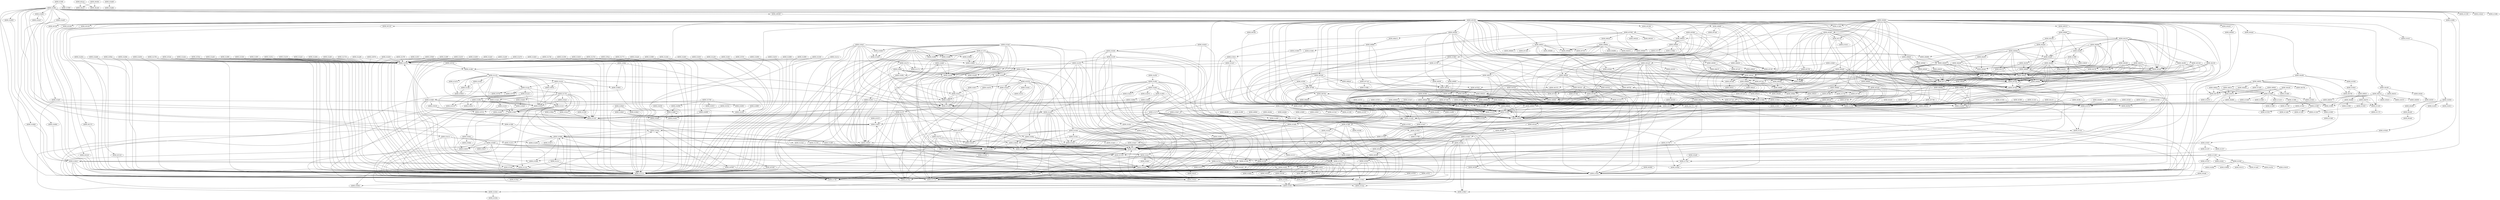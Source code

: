 DiGraph CallGraph{
ADDR_41efe2->ADDR_413114
ADDR_41efe2->ADDR_41979c
ADDR_41529c->ADDR_41a537
ADDR_41529c->ADDR_419d2d
ADDR_41529c->ADDR_415720
ADDR_41529c->ADDR_415765
ADDR_41529c->ADDR_419e06
ADDR_408530->ADDR_413109
ADDR_408530->ADDR_413f10
ADDR_408530->ADDR_414090
ADDR_408530->ADDR_4089c0
ADDR_408530->ADDR_41403a
ADDR_408530->ADDR_41321a
ADDR_409000->ADDR_401000
ADDR_409000->ADDR_4088f0
ADDR_409000->ADDR_4138de
ADDR_409000->ADDR_413176
ADDR_40c050->ADDR_40c570
ADDR_40c050->ADDR_409b60
ADDR_415512->ADDR_4153e3
ADDR_408d00->ADDR_4095f0
ADDR_419a1a->ADDR_4153c9
ADDR_40e970->ADDR_413fc0
ADDR_40e970->ADDR_414090
ADDR_40e970->ADDR_40e860
ADDR_4095f0->ADDR_406970
ADDR_414ef3->ADDR_414090
ADDR_414ef3->ADDR_417967
ADDR_41bf41->ADDR_415e39
ADDR_416cbe->ADDR_415c8c
ADDR_416cbe->ADDR_4196e7
ADDR_414857->ADDR_414a4a
ADDR_414857->ADDR_41489b
ADDR_414857->ADDR_414823
ADDR_41be11->ADDR_415e39
ADDR_41be11->ADDR_415c8c
ADDR_41be11->ADDR_41bf41
ADDR_4088f0->ADDR_408b20
ADDR_4088f0->ADDR_407360
ADDR_410350->ADDR_4136d5
ADDR_4136d5->ADDR_415c8c
ADDR_4136d5->ADDR_415c4a
ADDR_415cb2->ADDR_415c8c
ADDR_415cb2->ADDR_415c9f
ADDR_415cb2->ADDR_415c4a
ADDR_40c650->ADDR_406970
ADDR_415350->ADDR_4179ac
ADDR_415350->ADDR_41529c
ADDR_415350->ADDR_4136d5
ADDR_415350->ADDR_41520e
ADDR_40f410->ADDR_40e730
ADDR_40f410->ADDR_40e970
ADDR_40f410->ADDR_412b80
ADDR_409bf0->ADDR_40a6f0
ADDR_409bf0->ADDR_40a180
ADDR_409bf0->ADDR_409bf0
ADDR_409bf0->ADDR_40a860
ADDR_409bf0->ADDR_40a250
ADDR_40ce60->ADDR_40cde0
ADDR_413c75->ADDR_41529c
ADDR_413c75->ADDR_415c8c
ADDR_413c75->ADDR_415c3a
ADDR_413c75->ADDR_4136d5
ADDR_413c75->ADDR_4179ac
ADDR_413c75->ADDR_4153c9
ADDR_413c75->ADDR_415cb2
ADDR_413c75->ADDR_41520e
ADDR_41a3ad->ADDR_415c8c
ADDR_41a3ad->ADDR_415c3a
ADDR_41ee28->ADDR_413114
ADDR_41ee28->ADDR_41979c
ADDR_41ca1d->ADDR_41c61a
ADDR_41ca1d->ADDR_419bf7
ADDR_41ca1d->ADDR_415720
ADDR_41ca1d->ADDR_41c89e
ADDR_41ca1d->ADDR_415765
ADDR_41ca1d->ADDR_419741
ADDR_414839->ADDR_4146cd
ADDR_4074f0->ADDR_40cb8b
ADDR_4074f0->ADDR_413f10
ADDR_4074f0->ADDR_41403a
ADDR_4074f0->ADDR_41321a
ADDR_407cf0->ADDR_413109
ADDR_407cf0->ADDR_407710
ADDR_407cf0->ADDR_406ae0
ADDR_401b50->ADDR_413114
ADDR_4125b0->ADDR_412550
ADDR_41ea38->ADDR_413114
ADDR_41ea38->ADDR_41979c
ADDR_407b60->ADDR_40cb8b
ADDR_407b60->ADDR_4132d0
ADDR_407b60->ADDR_413f10
ADDR_407b60->ADDR_413109
ADDR_407b60->ADDR_41403a
ADDR_407b60->ADDR_41321a
ADDR_408cd0->ADDR_408450
ADDR_41d9e5->ADDR_41da95
ADDR_41d9e5->ADDR_41dab4
ADDR_403840->ADDR_409fe0
ADDR_403840->ADDR_402410
ADDR_403840->ADDR_4068b0
ADDR_403840->ADDR_413114
ADDR_403840->ADDR_413109
ADDR_403840->ADDR_406960
ADDR_41f0d8->ADDR_413114
ADDR_41f0d8->ADDR_41979c
ADDR_40e670->ADDR_411430
ADDR_40e670->ADDR_410f00
ADDR_40e670->ADDR_412630
ADDR_413bcf->ADDR_4153c9
ADDR_413bcf->ADDR_414823
ADDR_413bcf->ADDR_415720
ADDR_413bcf->ADDR_413bb0
ADDR_41e8f9->ADDR_413114
ADDR_41e8f9->ADDR_41979c
ADDR_41b036->ADDR_41af60
ADDR_408b20->ADDR_407f50
ADDR_40cbbb->ADDR_4132a8
ADDR_407360->ADDR_413dbc
ADDR_407360->ADDR_407f50
ADDR_41ee50->ADDR_413114
ADDR_41ee50->ADDR_41979c
ADDR_407710->ADDR_413109
ADDR_407710->ADDR_409780
ADDR_40c570->ADDR_406970
ADDR_40c570->ADDR_407630
ADDR_40c570->ADDR_4051f0
ADDR_408840->ADDR_401000
ADDR_408840->ADDR_4088f0
ADDR_408840->ADDR_413123
ADDR_408840->ADDR_408ac0
ADDR_408840->ADDR_413dbc
ADDR_41a1cc->ADDR_413114
ADDR_41a1cc->ADDR_4151dc
ADDR_41c702->ADDR_419a41
ADDR_41c702->ADDR_41c580
ADDR_41c702->ADDR_415720
ADDR_41c702->ADDR_419a1a
ADDR_41c702->ADDR_4153c9
ADDR_41c702->ADDR_419a93
ADDR_41c702->ADDR_415765
ADDR_41c702->ADDR_41c4a4
ADDR_41c702->ADDR_41c5c5
ADDR_41c702->ADDR_4199ee
ADDR_4195b9->ADDR_4193f7
ADDR_40c9fe->ADDR_40c95e
ADDR_40c9fe->ADDR_413109
ADDR_402d80->ADDR_413114
ADDR_401fe0->ADDR_413276
ADDR_41bf79->ADDR_41bf41
ADDR_40bf30->ADDR_4078a0
ADDR_40bf30->ADDR_406ae0
ADDR_40bf30->ADDR_406960
ADDR_40bf30->ADDR_407630
ADDR_40bf30->ADDR_413114
ADDR_40bf30->ADDR_406970
ADDR_40bf30->ADDR_403ad0
ADDR_40bf30->ADDR_407710
ADDR_408e20->ADDR_409800
ADDR_4075d0->ADDR_4086a0
ADDR_4075d0->ADDR_40cb8b
ADDR_41b926->ADDR_41b229
ADDR_41b926->ADDR_41dba6
ADDR_41b926->ADDR_41dc45
ADDR_41b926->ADDR_415c8c
ADDR_41b926->ADDR_415c3a
ADDR_41b926->ADDR_415720
ADDR_41b926->ADDR_415c9f
ADDR_41b926->ADDR_415765
ADDR_413a52->ADDR_415c8c
ADDR_413a52->ADDR_415c3a
ADDR_413a52->ADDR_415cd5
ADDR_40ce90->ADDR_40ce60
ADDR_41e600->ADDR_413114
ADDR_41e600->ADDR_41979c
ADDR_41eb55->ADDR_413114
ADDR_41eb55->ADDR_41979c
ADDR_4143f1->ADDR_4145b5
ADDR_4143f1->ADDR_415c8c
ADDR_4143f1->ADDR_414a4a
ADDR_4143f1->ADDR_41489b
ADDR_4143f1->ADDR_4196e7
ADDR_417967->ADDR_4143f1
ADDR_40cb8b->ADDR_41403a
ADDR_40cb8b->ADDR_41321a
ADDR_40cc46->ADDR_413f10
ADDR_41a89f->ADDR_413fc0
ADDR_4129c0->ADDR_4125b0
ADDR_406960->ADDR_4078a0
ADDR_419a41->ADDR_419c43
ADDR_419a41->ADDR_4153c9
ADDR_4029b0->ADDR_406690
ADDR_4029b0->ADDR_4072a0
ADDR_4029b0->ADDR_406880
ADDR_4029b0->ADDR_408b50
ADDR_4029b0->ADDR_4065e0
ADDR_4029b0->ADDR_4075d0
ADDR_4029b0->ADDR_413109
ADDR_4080a0->ADDR_40cb8b
ADDR_4080a0->ADDR_4132d0
ADDR_4080a0->ADDR_413f10
ADDR_4080a0->ADDR_413109
ADDR_4080a0->ADDR_41403a
ADDR_4080a0->ADDR_41321a
ADDR_4093b0->ADDR_409d20
ADDR_408250->ADDR_413f10
ADDR_408250->ADDR_41403a
ADDR_408250->ADDR_41321a
ADDR_41e886->ADDR_413114
ADDR_41e886->ADDR_41979c
ADDR_4159aa->ADDR_41b0b2
ADDR_4126f0->ADDR_412690
ADDR_4126f0->ADDR_4115b0
ADDR_4126f0->ADDR_4114d0
ADDR_41e690->ADDR_413114
ADDR_41e690->ADDR_41979c
ADDR_401270->ADDR_413114
ADDR_415cd5->ADDR_41b9fa
ADDR_415cd5->ADDR_415c8c
ADDR_415cd5->ADDR_41bc4e
ADDR_415cd5->ADDR_41b13f
ADDR_415cd5->ADDR_41b926
ADDR_415cd5->ADDR_41ba43
ADDR_415cd5->ADDR_41ba99
ADDR_41ec1a->ADDR_413114
ADDR_41ec1a->ADDR_41979c
ADDR_4044d0->ADDR_406690
ADDR_4044d0->ADDR_4072a0
ADDR_4044d0->ADDR_413fc0
ADDR_4044d0->ADDR_406880
ADDR_4044d0->ADDR_4065e0
ADDR_4044d0->ADDR_409080
ADDR_4044d0->ADDR_414090
ADDR_4044d0->ADDR_413114
ADDR_4044d0->ADDR_413109
ADDR_402830->ADDR_413114
ADDR_402830->ADDR_4065e0
ADDR_41bb50->ADDR_41df01
ADDR_41bb50->ADDR_41dcdb
ADDR_41bb50->ADDR_4136d5
ADDR_413e31->ADDR_4195b9
ADDR_401d40->ADDR_413fc0
ADDR_401d40->ADDR_413114
ADDR_41f330->ADDR_401000
ADDR_41f330->ADDR_413a3b
ADDR_41d9a0->ADDR_413114
ADDR_41d9a0->ADDR_41d9e4
ADDR_41d9a0->ADDR_41d9e5
ADDR_4065d0->ADDR_405200
ADDR_41370f->ADDR_415c8c
ADDR_41370f->ADDR_416cbe
ADDR_41c3cf->ADDR_413109
ADDR_41c3cf->ADDR_413276
ADDR_414a83->ADDR_415350
ADDR_402900->ADDR_413fc0
ADDR_402900->ADDR_413114
ADDR_403b40->ADDR_406690
ADDR_403b40->ADDR_4010d0
ADDR_403b40->ADDR_409fe0
ADDR_403b40->ADDR_402410
ADDR_403b40->ADDR_408b70
ADDR_403b40->ADDR_4082f0
ADDR_403b40->ADDR_413114
ADDR_403b40->ADDR_413109
ADDR_403b40->ADDR_4086f0
ADDR_41ed54->ADDR_413114
ADDR_41ed54->ADDR_41979c
ADDR_413d43->ADDR_413fc0
ADDR_413d43->ADDR_415c8c
ADDR_413d43->ADDR_41934a
ADDR_413d43->ADDR_417a46
ADDR_40cf20->ADDR_40ce90
ADDR_40a690->ADDR_40bf30
ADDR_4086a0->ADDR_413f10
ADDR_4086a0->ADDR_41403a
ADDR_4086a0->ADDR_41321a
ADDR_409e80->ADDR_408450
ADDR_409e80->ADDR_409fe0
ADDR_409e80->ADDR_41403a
ADDR_409e80->ADDR_4051f0
ADDR_41ebd8->ADDR_413114
ADDR_41ebd8->ADDR_41979c
ADDR_41c3c4->ADDR_413276
ADDR_419cd6->ADDR_4136d5
ADDR_4145d6->ADDR_419d2d
ADDR_41bbb1->ADDR_419e06
ADDR_40b360->ADDR_40c650
ADDR_40b360->ADDR_413109
ADDR_40b360->ADDR_406ae0
ADDR_40b360->ADDR_406960
ADDR_40b360->ADDR_407630
ADDR_40b360->ADDR_406970
ADDR_40b360->ADDR_403ad0
ADDR_40b360->ADDR_407710
ADDR_40b360->ADDR_40c7f0
ADDR_413176->ADDR_413e98
ADDR_40eb40->ADDR_40e730
ADDR_40eb40->ADDR_40e970
ADDR_40eb40->ADDR_412b80
ADDR_41c455->ADDR_4153c9
ADDR_41c455->ADDR_419bf7
ADDR_412690->ADDR_4124b0
ADDR_41e34c->ADDR_415cb2
ADDR_41e34c->ADDR_41db3d
ADDR_41e34c->ADDR_41dab7
ADDR_413276->ADDR_4131fc
ADDR_40b9a0->ADDR_40c570
ADDR_40b9a0->ADDR_413109
ADDR_40b9a0->ADDR_409b60
ADDR_40b9a0->ADDR_406ae0
ADDR_40b9a0->ADDR_406960
ADDR_40b9a0->ADDR_407630
ADDR_40b9a0->ADDR_403ad0
ADDR_40b9a0->ADDR_407710
ADDR_40b9a0->ADDR_40afe0
ADDR_409310->ADDR_409bf0
ADDR_409310->ADDR_409b60
ADDR_41c6b9->ADDR_419af3
ADDR_41c6b9->ADDR_41979c
ADDR_41c6b9->ADDR_419c43
ADDR_41c6b9->ADDR_4153c9
ADDR_41c6b9->ADDR_419c30
ADDR_41c6b9->ADDR_413114
ADDR_41c6b9->ADDR_41403a
ADDR_41f04e->ADDR_413114
ADDR_41f04e->ADDR_41979c
ADDR_4091a0->ADDR_413109
ADDR_4091a0->ADDR_40a840
ADDR_4091a0->ADDR_40a770
ADDR_4091a0->ADDR_4132d0
ADDR_4091a0->ADDR_40cb8b
ADDR_4091a0->ADDR_4089c0
ADDR_4091a0->ADDR_41403a
ADDR_408b70->ADDR_408f60
ADDR_41cfb6->ADDR_41c4a4
ADDR_41cfb6->ADDR_4153c9
ADDR_41cfb6->ADDR_41cc24
ADDR_406d50->ADDR_413109
ADDR_406d50->ADDR_407cf0
ADDR_40a6f0->ADDR_413f90
ADDR_40a6f0->ADDR_41403a
ADDR_40a6f0->ADDR_41321a
ADDR_414c13->ADDR_415be8
ADDR_414c13->ADDR_4179ac
ADDR_414c13->ADDR_41a495
ADDR_414c13->ADDR_4136d5
ADDR_414c13->ADDR_41a47a
ADDR_40cc08->ADDR_4132a8
ADDR_41de27->ADDR_41bbb1
ADDR_41de27->ADDR_415720
ADDR_41de27->ADDR_41bc1f
ADDR_41de27->ADDR_415765
ADDR_41de27->ADDR_41dddf
ADDR_41de27->ADDR_419d2d
ADDR_41de27->ADDR_419e06
ADDR_41a7f7->ADDR_41a7aa
ADDR_41a7f7->ADDR_414857
ADDR_41a7f7->ADDR_415720
ADDR_41a7f7->ADDR_4153c9
ADDR_41a7f7->ADDR_415765
ADDR_41a7f7->ADDR_419d2d
ADDR_41a7f7->ADDR_419e06
ADDR_413f90->ADDR_419b29
ADDR_413f90->ADDR_413114
ADDR_413f90->ADDR_413f10
ADDR_413f90->ADDR_41979c
ADDR_413f90->ADDR_419af3
ADDR_4028a0->ADDR_413114
ADDR_4028a0->ADDR_4065e0
ADDR_407a20->ADDR_4078a0
ADDR_407a20->ADDR_407710
ADDR_407a20->ADDR_406ae0
ADDR_4145cd->ADDR_419e06
ADDR_41f3b0->ADDR_413a3b
ADDR_41f3b0->ADDR_413f10
ADDR_41f3b0->ADDR_41403a
ADDR_41f3b0->ADDR_41321a
ADDR_41f52c->ADDR_4136d5
ADDR_413b1c->ADDR_415c8c
ADDR_413b1c->ADDR_415c3a
ADDR_413b1c->ADDR_413a52
ADDR_403350->ADDR_406880
ADDR_403350->ADDR_409080
ADDR_403350->ADDR_4074f0
ADDR_403350->ADDR_413114
ADDR_403350->ADDR_406790
ADDR_403350->ADDR_413109
ADDR_41c17a->ADDR_41c025
ADDR_41e848->ADDR_413114
ADDR_41e848->ADDR_41979c
ADDR_41e650->ADDR_413114
ADDR_41e650->ADDR_41979c
ADDR_41a495->ADDR_415c8c
ADDR_41a495->ADDR_415c3a
ADDR_416ab7->ADDR_415c8c
ADDR_416ab7->ADDR_415c3a
ADDR_419bf7->ADDR_4153c9
ADDR_419bf7->ADDR_415720
ADDR_419bf7->ADDR_415765
ADDR_419bf7->ADDR_41d0ec
ADDR_41e795->ADDR_413114
ADDR_41e795->ADDR_41979c
ADDR_40cd00->ADDR_410300
ADDR_40cd00->ADDR_40f850
ADDR_40cd00->ADDR_40e780
ADDR_409080->ADDR_40a770
ADDR_409080->ADDR_4089c0
ADDR_409080->ADDR_4132d0
ADDR_409080->ADDR_40cb8b
ADDR_409080->ADDR_413109
ADDR_40e860->ADDR_411430
ADDR_40e860->ADDR_410f00
ADDR_40e860->ADDR_414090
ADDR_414636->ADDR_413a3b
ADDR_414636->ADDR_41a110
ADDR_414636->ADDR_41a05c
ADDR_414636->ADDR_414612
ADDR_408140->ADDR_40a0c0
ADDR_408140->ADDR_40cb8b
ADDR_408140->ADDR_4077e0
ADDR_408140->ADDR_408250
ADDR_408140->ADDR_413109
ADDR_408140->ADDR_41403a
ADDR_40ade0->ADDR_409b60
ADDR_40ade0->ADDR_40afe0
ADDR_40ade0->ADDR_40b9a0
ADDR_416d40->ADDR_415ec0
ADDR_408450->ADDR_414090
ADDR_408450->ADDR_408950
ADDR_408450->ADDR_40cb8b
ADDR_408450->ADDR_40cbd8
ADDR_408450->ADDR_408530
ADDR_41f2a6->ADDR_413114
ADDR_41f2a6->ADDR_41979c
ADDR_40d110->ADDR_40d000
ADDR_40d110->ADDR_410b10
ADDR_40d110->ADDR_410f00
ADDR_40d110->ADDR_411430
ADDR_40d110->ADDR_414090
ADDR_40d110->ADDR_40d020
ADDR_40d110->ADDR_410470
ADDR_41cb1d->ADDR_4151dc
ADDR_41cb1d->ADDR_41997b
ADDR_41cb1d->ADDR_419c43
ADDR_41cb1d->ADDR_4153c9
ADDR_41cb1d->ADDR_419805
ADDR_41cb1d->ADDR_41caaf
ADDR_413918->ADDR_4179f8
ADDR_413918->ADDR_417a46
ADDR_40a860->ADDR_40c650
ADDR_40a860->ADDR_413109
ADDR_40a860->ADDR_4078a0
ADDR_40a860->ADDR_406ae0
ADDR_40a860->ADDR_406960
ADDR_40a860->ADDR_407630
ADDR_40a860->ADDR_413114
ADDR_40a860->ADDR_406970
ADDR_40a860->ADDR_403ad0
ADDR_40a860->ADDR_407710
ADDR_402ae0->ADDR_401000
ADDR_402ae0->ADDR_413f10
ADDR_402ae0->ADDR_407360
ADDR_402ae0->ADDR_414090
ADDR_402ae0->ADDR_413109
ADDR_402ae0->ADDR_41374f
ADDR_41a7aa->ADDR_41a537
ADDR_41a7aa->ADDR_41a5c6
ADDR_41a7aa->ADDR_41a65f
ADDR_413db1->ADDR_413109
ADDR_416da7->ADDR_41bdfb
ADDR_416da7->ADDR_41be11
ADDR_416da7->ADDR_416b20
ADDR_416da7->ADDR_417967
ADDR_416da7->ADDR_415ec0
ADDR_416da7->ADDR_415c3a
ADDR_416da7->ADDR_4136d5
ADDR_416da7->ADDR_415e39
ADDR_416da7->ADDR_416d40
ADDR_416da7->ADDR_415c8c
ADDR_416da7->ADDR_41bf90
ADDR_416da7->ADDR_413114
ADDR_416da7->ADDR_41bf41
ADDR_41e4ac->ADDR_4136d5
ADDR_4197d2->ADDR_413114
ADDR_4197d2->ADDR_41cfb6
ADDR_407790->ADDR_408250
ADDR_407790->ADDR_40cb8b
ADDR_414823->ADDR_4146cd
ADDR_415ec0->ADDR_41bc74
ADDR_409a70->ADDR_407b60
ADDR_409a70->ADDR_4051f0
ADDR_409a70->ADDR_413f10
ADDR_409a70->ADDR_407630
ADDR_409a70->ADDR_41403a
ADDR_409a70->ADDR_41321a
ADDR_41f4d0->ADDR_413109
ADDR_41f4d0->ADDR_407cf0
ADDR_41f469->ADDR_413a3b
ADDR_413dbc->ADDR_413fc0
ADDR_413dbc->ADDR_414090
ADDR_413dbc->ADDR_415c3a
ADDR_413dbc->ADDR_415c8c
ADDR_41cf99->ADDR_4132a8
ADDR_41f300->ADDR_413a3b
ADDR_41f300->ADDR_407fd0
ADDR_4186b4->ADDR_418681
ADDR_40c0f0->ADDR_406ae0
ADDR_40c0f0->ADDR_403ad0
ADDR_40c0f0->ADDR_406960
ADDR_40c0f0->ADDR_407630
ADDR_40c0f0->ADDR_413109
ADDR_40c0f0->ADDR_407710
ADDR_41e273->ADDR_41dba6
ADDR_41e273->ADDR_41dc45
ADDR_41e273->ADDR_415c8c
ADDR_41e273->ADDR_415c3a
ADDR_41e273->ADDR_415720
ADDR_41e273->ADDR_415c9f
ADDR_41e273->ADDR_415765
ADDR_41e273->ADDR_41db3d
ADDR_41e3e8->ADDR_41dba6
ADDR_41e3e8->ADDR_41dc45
ADDR_41e3e8->ADDR_415c8c
ADDR_41e3e8->ADDR_415c3a
ADDR_41e3e8->ADDR_415720
ADDR_41e3e8->ADDR_415c9f
ADDR_41e3e8->ADDR_415765
ADDR_41e3e8->ADDR_41e34c
ADDR_414a4a->ADDR_41489b
ADDR_414a4a->ADDR_41a4f8
ADDR_41cc24->ADDR_41c6b9
ADDR_41cc24->ADDR_41caaf
ADDR_41cc24->ADDR_41cb1d
ADDR_41cc24->ADDR_419bf7
ADDR_41cc24->ADDR_41997b
ADDR_41cc24->ADDR_41c3f6
ADDR_41cc24->ADDR_419c43
ADDR_41cc24->ADDR_4153c9
ADDR_41cc24->ADDR_41e110
ADDR_41cc24->ADDR_41403a
ADDR_41cc24->ADDR_41c4a4
ADDR_41cc24->ADDR_41c5c5
ADDR_41cc24->ADDR_413e78
ADDR_41cc24->ADDR_41c643
ADDR_41cc24->ADDR_419748
ADDR_41cc24->ADDR_41321a
ADDR_40e8d0->ADDR_412f68
ADDR_40e8d0->ADDR_413fc0
ADDR_41ecbd->ADDR_413114
ADDR_41ecbd->ADDR_41979c
ADDR_405200->ADDR_4013c0
ADDR_405200->ADDR_413c75
ADDR_405200->ADDR_408450
ADDR_405200->ADDR_406880
ADDR_405200->ADDR_4028a0
ADDR_405200->ADDR_406df0
ADDR_405200->ADDR_403ad0
ADDR_405200->ADDR_4074f0
ADDR_405200->ADDR_4020f0
ADDR_405200->ADDR_401d40
ADDR_405200->ADDR_406790
ADDR_405200->ADDR_409780
ADDR_405200->ADDR_406db0
ADDR_405200->ADDR_401c50
ADDR_405200->ADDR_4078a0
ADDR_405200->ADDR_4035d0
ADDR_405200->ADDR_409fe0
ADDR_405200->ADDR_403840
ADDR_405200->ADDR_413db1
ADDR_405200->ADDR_40cb8b
ADDR_405200->ADDR_40cc46
ADDR_405200->ADDR_401b50
ADDR_405200->ADDR_413109
ADDR_405200->ADDR_402c40
ADDR_405200->ADDR_406960
ADDR_405200->ADDR_408bb0
ADDR_405200->ADDR_4071e0
ADDR_405200->ADDR_403b40
ADDR_405200->ADDR_406dd0
ADDR_405200->ADDR_413f10
ADDR_405200->ADDR_4015f0
ADDR_405200->ADDR_4014d0
ADDR_405200->ADDR_406690
ADDR_405200->ADDR_4051f0
ADDR_405200->ADDR_406f10
ADDR_405200->ADDR_407710
ADDR_405200->ADDR_413114
ADDR_405200->ADDR_402360
ADDR_405200->ADDR_408b50
ADDR_405200->ADDR_413fc0
ADDR_405200->ADDR_4065e0
ADDR_405200->ADDR_407fd0
ADDR_405200->ADDR_406ae0
ADDR_405200->ADDR_414090
ADDR_405200->ADDR_4016e0
ADDR_405200->ADDR_408140
ADDR_405200->ADDR_401270
ADDR_405200->ADDR_406970
ADDR_405200->ADDR_407cf0
ADDR_41c4a4->ADDR_41d0a0
ADDR_41c4a4->ADDR_415720
ADDR_41c4a4->ADDR_419c43
ADDR_41c4a4->ADDR_4153c9
ADDR_41c4a4->ADDR_415765
ADDR_41c4a4->ADDR_41c455
ADDR_413c10->ADDR_413bcf
ADDR_413c10->ADDR_415208
ADDR_413c10->ADDR_415242
ADDR_413c10->ADDR_4153e3
ADDR_413c10->ADDR_4151ee
ADDR_413c10->ADDR_41520e
ADDR_40e730->ADDR_412a70
ADDR_40e730->ADDR_414090
ADDR_4089c0->ADDR_413f10
ADDR_4089c0->ADDR_41403a
ADDR_4089c0->ADDR_41321a
ADDR_412630->ADDR_411450
ADDR_415c0d->ADDR_415be8
ADDR_4072a0->ADDR_401000
ADDR_4072a0->ADDR_4088f0
ADDR_4072a0->ADDR_413dbc
ADDR_4072a0->ADDR_41374f
ADDR_402410->ADDR_413fc0
ADDR_402410->ADDR_40cb8b
ADDR_402410->ADDR_407460
ADDR_402410->ADDR_409fe0
ADDR_402410->ADDR_408530
ADDR_41ab37->ADDR_415e39
ADDR_40cfe0->ADDR_40cf20
ADDR_413123->ADDR_415c8c
ADDR_413123->ADDR_415c3a
ADDR_413123->ADDR_4132d0
ADDR_40c6e0->ADDR_406970
ADDR_4153e3->ADDR_41a5c6
ADDR_4153e3->ADDR_4136d5
ADDR_4153e3->ADDR_415720
ADDR_4153e3->ADDR_41a65f
ADDR_4153e3->ADDR_415765
ADDR_4153e3->ADDR_419d2d
ADDR_4153e3->ADDR_419e06
ADDR_41934a->ADDR_415c8c
ADDR_41934a->ADDR_4196e7
ADDR_41934a->ADDR_4136d5
ADDR_41934a->ADDR_4143f1
ADDR_41934a->ADDR_415c4a
ADDR_407f60->ADDR_413dbc
ADDR_407f60->ADDR_407f50
ADDR_4015f0->ADDR_413114
ADDR_41e130->ADDR_41dcb0
ADDR_4087e0->ADDR_408a10
ADDR_4087e0->ADDR_408a90
ADDR_402700->ADDR_413114
ADDR_402700->ADDR_4065e0
ADDR_402700->ADDR_406690
ADDR_415c9f->ADDR_415350
ADDR_411430->ADDR_411170
ADDR_41f2da->ADDR_413114
ADDR_41f2da->ADDR_41979c
ADDR_406ba0->ADDR_408450
ADDR_406ba0->ADDR_407820
ADDR_41af60->ADDR_413114
ADDR_41af60->ADDR_41da95
ADDR_41af60->ADDR_41dab4
ADDR_41af60->ADDR_41af60
ADDR_4198dc->ADDR_419805
ADDR_4198dc->ADDR_413114
ADDR_4198dc->ADDR_41cfb6
ADDR_4198dc->ADDR_419748
ADDR_419c30->ADDR_4153c9
ADDR_419c30->ADDR_419bf7
ADDR_411e10->ADDR_411890
ADDR_413e78->ADDR_419650
ADDR_405140->ADDR_4078a0
ADDR_405140->ADDR_406ae0
ADDR_405140->ADDR_407710
ADDR_405140->ADDR_406960
ADDR_405140->ADDR_403ad0
ADDR_4078a0->ADDR_413109
ADDR_402020->ADDR_413fc0
ADDR_402020->ADDR_407580
ADDR_402020->ADDR_413109
ADDR_408a90->ADDR_407f50
ADDR_40b680->ADDR_40a6f0
ADDR_40b680->ADDR_40c6e0
ADDR_40b680->ADDR_409b60
ADDR_40b680->ADDR_40b880
ADDR_40b680->ADDR_40c760
ADDR_40b680->ADDR_40c650
ADDR_40b680->ADDR_40afe0
ADDR_40b680->ADDR_40c7f0
ADDR_41ea65->ADDR_413114
ADDR_41ea65->ADDR_41979c
ADDR_417a46->ADDR_415c8c
ADDR_417a46->ADDR_415c3a
ADDR_41ef08->ADDR_413114
ADDR_41ef08->ADDR_41979c
ADDR_41f370->ADDR_401000
ADDR_41f370->ADDR_413a3b
ADDR_41e5b0->ADDR_413114
ADDR_41e5b0->ADDR_41979c
ADDR_40d020->ADDR_414090
ADDR_41c5c5->ADDR_419bf7
ADDR_41c5c5->ADDR_415720
ADDR_41c5c5->ADDR_415765
ADDR_41c5c5->ADDR_419741
ADDR_412f92->ADDR_414c13
ADDR_412f92->ADDR_414823
ADDR_412f92->ADDR_4065d0
ADDR_412f92->ADDR_41480d
ADDR_412f92->ADDR_415190
ADDR_412f92->ADDR_415720
ADDR_412f92->ADDR_414e45
ADDR_412f92->ADDR_414839
ADDR_412f92->ADDR_414bcd
ADDR_412f92->ADDR_414857
ADDR_412f92->ADDR_414636
ADDR_412f92->ADDR_414a83
ADDR_412f92->ADDR_414f4b
ADDR_412f92->ADDR_4156fb
ADDR_412f92->ADDR_412f69
ADDR_412f92->ADDR_414ef3
ADDR_412f92->ADDR_415580
ADDR_412f92->ADDR_414848
ADDR_412f92->ADDR_415765
ADDR_402360->ADDR_402020
ADDR_4138de->ADDR_413865
ADDR_407fd0->ADDR_408450
ADDR_407fd0->ADDR_414090
ADDR_407fd0->ADDR_40cb8b
ADDR_407fd0->ADDR_408530
ADDR_41d528->ADDR_4136d5
ADDR_413a3b->ADDR_4139ff
ADDR_4193f7->ADDR_415c8c
ADDR_4193f7->ADDR_415c3a
ADDR_4193f7->ADDR_41c337
ADDR_4193f7->ADDR_41c197
ADDR_4011a0->ADDR_401000
ADDR_4011a0->ADDR_41365d
ADDR_4145df->ADDR_4196d8
ADDR_4145df->ADDR_419c7b
ADDR_4145df->ADDR_415ab0
ADDR_4145df->ADDR_41a03e
ADDR_4145df->ADDR_4151dc
ADDR_4145df->ADDR_419e39
ADDR_4145df->ADDR_41a04d
ADDR_41abb3->ADDR_413fc0
ADDR_41abb3->ADDR_41a870
ADDR_41abb3->ADDR_41a903
ADDR_41abb3->ADDR_41ab37
ADDR_41abb3->ADDR_41a89f
ADDR_41abb3->ADDR_413114
ADDR_413b93->ADDR_413b1c
ADDR_406880->ADDR_413109
ADDR_412b80->ADDR_412440
ADDR_412b80->ADDR_4126f0
ADDR_412b80->ADDR_411450
ADDR_412b80->ADDR_411e10
ADDR_412b80->ADDR_4128f0
ADDR_412b80->ADDR_412060
ADDR_412b80->ADDR_4129c0
ADDR_412b80->ADDR_412550
ADDR_41dcdb->ADDR_4136d5
ADDR_41dcdb->ADDR_415720
ADDR_41dcdb->ADDR_41e1ff
ADDR_41dcdb->ADDR_415765
ADDR_41dcdb->ADDR_419d2d
ADDR_41dcdb->ADDR_419e06
ADDR_413e98->ADDR_415c8c
ADDR_413e98->ADDR_415c3a
ADDR_408950->ADDR_40cbd8
ADDR_408950->ADDR_4132d0
ADDR_4086f0->ADDR_401000
ADDR_4086f0->ADDR_413123
ADDR_4086f0->ADDR_413dbc
ADDR_4086f0->ADDR_4087e0
ADDR_41ef91->ADDR_413114
ADDR_41ef91->ADDR_41979c
ADDR_40f6c0->ADDR_40e730
ADDR_40f6c0->ADDR_40e970
ADDR_40f6c0->ADDR_412b80
ADDR_402f00->ADDR_409080
ADDR_402f00->ADDR_413fc0
ADDR_402f00->ADDR_406880
ADDR_402f00->ADDR_4080a0
ADDR_402f00->ADDR_40cb8b
ADDR_402f00->ADDR_413114
ADDR_402f00->ADDR_413109
ADDR_41b069->ADDR_41da95
ADDR_40caaa->ADDR_40ca1f
ADDR_40caaa->ADDR_40ca84
ADDR_413241->ADDR_4131bc
ADDR_413241->ADDR_4131fc
ADDR_41ead1->ADDR_413114
ADDR_41ead1->ADDR_41979c
ADDR_41c580->ADDR_4153c9
ADDR_408bb0->ADDR_409440
ADDR_408bb0->ADDR_4093b0
ADDR_41d13f->ADDR_414857
ADDR_415be8->ADDR_415abf
ADDR_419e9b->ADDR_414823
ADDR_419e9b->ADDR_415c8c
ADDR_419e9b->ADDR_415c3a
ADDR_419e9b->ADDR_415720
ADDR_419e9b->ADDR_4151dc
ADDR_419e9b->ADDR_419e57
ADDR_419e9b->ADDR_415765
ADDR_419e9b->ADDR_415350
ADDR_419e9b->ADDR_419d2d
ADDR_419e9b->ADDR_419e06
ADDR_4077e0->ADDR_413109
ADDR_41e719->ADDR_413114
ADDR_41e719->ADDR_41979c
ADDR_41f536->ADDR_40c95e
ADDR_41d626->ADDR_413114
ADDR_41d626->ADDR_41d11f
ADDR_41d626->ADDR_41e130
ADDR_41d626->ADDR_4143f1
ADDR_419e06->ADDR_419d44
ADDR_419e06->ADDR_414857
ADDR_41ea88->ADDR_413114
ADDR_41ea88->ADDR_41979c
ADDR_41bf27->ADDR_41be11
ADDR_419d44->ADDR_417967
ADDR_419d44->ADDR_4136d5
ADDR_419d44->ADDR_415720
ADDR_419d44->ADDR_414a4a
ADDR_419d44->ADDR_41489b
ADDR_419d44->ADDR_415765
ADDR_419d44->ADDR_415c8c
ADDR_419d44->ADDR_4145b5
ADDR_419d44->ADDR_419d2d
ADDR_419d44->ADDR_419e06
ADDR_408d90->ADDR_4096c0
ADDR_41c643->ADDR_41c3f6
ADDR_41c643->ADDR_419c43
ADDR_41d148->ADDR_4136d5
ADDR_41aa93->ADDR_4136d5
ADDR_41aa93->ADDR_414857
ADDR_41aa93->ADDR_415720
ADDR_41aa93->ADDR_4153c9
ADDR_41aa93->ADDR_415765
ADDR_41aa93->ADDR_419d2d
ADDR_41aa93->ADDR_419e06
ADDR_408f40->ADDR_4132a8
ADDR_4132a8->ADDR_413241
ADDR_404440->ADDR_413fc0
ADDR_409800->ADDR_407f10
ADDR_409800->ADDR_406dd0
ADDR_409800->ADDR_406e70
ADDR_409800->ADDR_409a70
ADDR_409800->ADDR_407a20
ADDR_409800->ADDR_40a010
ADDR_409800->ADDR_406c60
ADDR_409800->ADDR_40a690
ADDR_409800->ADDR_406db0
ADDR_409800->ADDR_41403a
ADDR_4082f0->ADDR_401000
ADDR_4082f0->ADDR_401070
ADDR_4082f0->ADDR_4087e0
ADDR_40c330->ADDR_406ae0
ADDR_40c330->ADDR_403ad0
ADDR_40c330->ADDR_406960
ADDR_40c330->ADDR_407630
ADDR_40c330->ADDR_413109
ADDR_40c330->ADDR_407710
ADDR_41f078->ADDR_413114
ADDR_41f078->ADDR_41979c
ADDR_41d853->ADDR_413fc0
ADDR_41d853->ADDR_413114
ADDR_41d853->ADDR_41d11f
ADDR_41d853->ADDR_41e130
ADDR_41d853->ADDR_4143f1
ADDR_407f50->ADDR_401000
ADDR_41ba9f->ADDR_4179ac
ADDR_40a180->ADDR_40ade0
ADDR_40a180->ADDR_40a860
ADDR_40a180->ADDR_40af30
ADDR_41eb30->ADDR_413114
ADDR_41eb30->ADDR_41979c
ADDR_40ca62->ADDR_413109
ADDR_41e7f0->ADDR_413114
ADDR_41e7f0->ADDR_41979c
ADDR_41d93a->ADDR_415e39
ADDR_41d93a->ADDR_41d853
ADDR_40cc60->ADDR_40d110
ADDR_40cc60->ADDR_40cfe0
ADDR_40cc60->ADDR_40e610
ADDR_4179f8->ADDR_41934a
ADDR_40b070->ADDR_40c6e0
ADDR_40b070->ADDR_413109
ADDR_40b070->ADDR_406ae0
ADDR_40b070->ADDR_406960
ADDR_40b070->ADDR_407630
ADDR_40b070->ADDR_406970
ADDR_40b070->ADDR_403ad0
ADDR_40b070->ADDR_40c760
ADDR_40b070->ADDR_407710
ADDR_40cb6e->ADDR_4132a8
ADDR_415580->ADDR_4145df
ADDR_415580->ADDR_41525f
ADDR_415580->ADDR_41529c
ADDR_415580->ADDR_4179ac
ADDR_415580->ADDR_419c8c
ADDR_41d980->ADDR_41e542
ADDR_401000->ADDR_41403a
ADDR_413865->ADDR_415c8c
ADDR_413865->ADDR_415c3a
ADDR_413865->ADDR_41376f
ADDR_410330->ADDR_4143f1
ADDR_41997b->ADDR_419c43
ADDR_41af36->ADDR_41ad9c
ADDR_4014d0->ADDR_413114
ADDR_406f10->ADDR_407f10
ADDR_406f10->ADDR_406dd0
ADDR_406f10->ADDR_408d00
ADDR_406f10->ADDR_406ae0
ADDR_406f10->ADDR_406960
ADDR_406f10->ADDR_4078a0
ADDR_406f10->ADDR_406db0
ADDR_406f10->ADDR_408d90
ADDR_406f10->ADDR_407710
ADDR_406f10->ADDR_407a00
ADDR_4128f0->ADDR_4117b0
ADDR_4128f0->ADDR_4126f0
ADDR_41d0ec->ADDR_419e9b
ADDR_41d0ec->ADDR_415abf
ADDR_41d0ec->ADDR_419e8e
ADDR_41d0ec->ADDR_414823
ADDR_40cb69->ADDR_413276
ADDR_415c3a->ADDR_415c0d
ADDR_4130ff->ADDR_412f92
ADDR_4130ff->ADDR_41590f
ADDR_41e1ff->ADDR_415c8c
ADDR_41e1ff->ADDR_415c3a
ADDR_41e1ff->ADDR_415720
ADDR_41e1ff->ADDR_415765
ADDR_41e1ff->ADDR_41bb70
ADDR_41e1ff->ADDR_41e192
ADDR_41e1ff->ADDR_41bbe3
ADDR_41dab7->ADDR_415c8c
ADDR_41dab7->ADDR_415c9f
ADDR_417a79->ADDR_41bdfb
ADDR_417a79->ADDR_41bc4e
ADDR_417a79->ADDR_416b20
ADDR_417a79->ADDR_417967
ADDR_417a79->ADDR_415c8c
ADDR_417a79->ADDR_415c3a
ADDR_417a79->ADDR_4136d5
ADDR_417a79->ADDR_418681
ADDR_417a79->ADDR_415e39
ADDR_417a79->ADDR_41c17a
ADDR_417a79->ADDR_41bf90
ADDR_417a79->ADDR_413114
ADDR_417a79->ADDR_41bf41
ADDR_417a79->ADDR_4186b4
ADDR_407900->ADDR_413109
ADDR_407900->ADDR_4082b0
ADDR_407900->ADDR_413f10
ADDR_407900->ADDR_408e20
ADDR_407900->ADDR_4082d0
ADDR_407900->ADDR_407cf0
ADDR_407900->ADDR_406db0
ADDR_407900->ADDR_41403a
ADDR_407900->ADDR_41321a
ADDR_415c8c->ADDR_415350
ADDR_41bc74->ADDR_413114
ADDR_41bc74->ADDR_41bc4e
ADDR_41bc74->ADDR_415cd5
ADDR_41bc74->ADDR_41c17a
ADDR_41bc74->ADDR_41df0a
ADDR_40cbd8->ADDR_41403a
ADDR_40cbd8->ADDR_41321a
ADDR_415eef->ADDR_41bdfb
ADDR_415eef->ADDR_41be11
ADDR_415eef->ADDR_416b20
ADDR_415eef->ADDR_417967
ADDR_415eef->ADDR_415ec0
ADDR_415eef->ADDR_415c3a
ADDR_415eef->ADDR_4136d5
ADDR_415eef->ADDR_415e39
ADDR_415eef->ADDR_416d40
ADDR_415eef->ADDR_415c8c
ADDR_415eef->ADDR_41bf90
ADDR_415eef->ADDR_413114
ADDR_415eef->ADDR_41bf41
ADDR_403ad0->ADDR_4078a0
ADDR_403ad0->ADDR_407710
ADDR_403ad0->ADDR_406960
ADDR_403ad0->ADDR_406ae0
ADDR_41c3f6->ADDR_419650
ADDR_41ef51->ADDR_413114
ADDR_41ef51->ADDR_41979c
ADDR_413e57->ADDR_413109
ADDR_413e57->ADDR_413e47
ADDR_41bb70->ADDR_419e06
ADDR_41bbe3->ADDR_419d2d
ADDR_41dba6->ADDR_419d2d
ADDR_41dba6->ADDR_415720
ADDR_41dba6->ADDR_415765
ADDR_41dba6->ADDR_419e06
ADDR_4066b0->ADDR_401000
ADDR_4066b0->ADDR_413dbc
ADDR_4066b0->ADDR_407f60
ADDR_4066b0->ADDR_407f50
ADDR_4083b0->ADDR_401000
ADDR_4083b0->ADDR_401070
ADDR_4083b0->ADDR_4011a0
ADDR_4083b0->ADDR_4088f0
ADDR_41376f->ADDR_415c8c
ADDR_41376f->ADDR_415c3a
ADDR_41376f->ADDR_415cd5
ADDR_40cda0->ADDR_40cd00
ADDR_403ef0->ADDR_406690
ADDR_403ef0->ADDR_4091a0
ADDR_403ef0->ADDR_408840
ADDR_403ef0->ADDR_413fc0
ADDR_403ef0->ADDR_406880
ADDR_403ef0->ADDR_408b50
ADDR_403ef0->ADDR_4010d0
ADDR_403ef0->ADDR_4027a0
ADDR_403ef0->ADDR_4083b0
ADDR_403ef0->ADDR_4074f0
ADDR_403ef0->ADDR_414090
ADDR_403ef0->ADDR_413114
ADDR_403ef0->ADDR_413109
ADDR_40f850->ADDR_412a80
ADDR_40f850->ADDR_40f410
ADDR_40f850->ADDR_40e700
ADDR_40f850->ADDR_40f6c0
ADDR_40f850->ADDR_413fc0
ADDR_40f850->ADDR_410f00
ADDR_40f850->ADDR_40eb40
ADDR_40f850->ADDR_411430
ADDR_40f850->ADDR_40e730
ADDR_40f850->ADDR_4129c0
ADDR_41ee78->ADDR_413114
ADDR_41ee78->ADDR_41979c
ADDR_41ebb5->ADDR_413114
ADDR_41ebb5->ADDR_41979c
ADDR_41d4bf->ADDR_4136d5
ADDR_41dd77->ADDR_41b926
ADDR_41dd77->ADDR_41bc4e
ADDR_41b9fa->ADDR_417967
ADDR_418681->ADDR_415cd5
ADDR_409440->ADDR_406ae0
ADDR_409440->ADDR_406960
ADDR_409440->ADDR_407630
ADDR_409440->ADDR_406970
ADDR_409440->ADDR_413109
ADDR_409440->ADDR_407710
ADDR_4016e0->ADDR_413fc0
ADDR_4016e0->ADDR_413114
ADDR_4195d3->ADDR_415720
ADDR_4195d3->ADDR_419d2d
ADDR_4195d3->ADDR_4136d5
ADDR_4195d3->ADDR_415765
ADDR_4195d3->ADDR_419e06
ADDR_413114->ADDR_4159aa
ADDR_408ac0->ADDR_401000
ADDR_409f30->ADDR_408450
ADDR_409f30->ADDR_409fe0
ADDR_409f30->ADDR_41403a
ADDR_409f30->ADDR_4051f0
ADDR_402e40->ADDR_413114
ADDR_41e748->ADDR_413114
ADDR_41e748->ADDR_41979c
ADDR_407580->ADDR_4080a0
ADDR_407580->ADDR_40cb8b
ADDR_408a10->ADDR_413dbc
ADDR_408a10->ADDR_407f50
ADDR_41e6c9->ADDR_413114
ADDR_41e6c9->ADDR_41979c
ADDR_415780->ADDR_41b082
ADDR_415780->ADDR_41a110
ADDR_415780->ADDR_41b052
ADDR_415780->ADDR_41b069
ADDR_415780->ADDR_413114
ADDR_415780->ADDR_41b09b
ADDR_415780->ADDR_41c5c5
ADDR_41d0a0->ADDR_41da8c
ADDR_407460->ADDR_40cb8b
ADDR_407460->ADDR_408530
ADDR_41e7b5->ADDR_413114
ADDR_41e7b5->ADDR_41979c
ADDR_40cc25->ADDR_413109
ADDR_40cc25->ADDR_413276
ADDR_406e70->ADDR_4078a0
ADDR_406e70->ADDR_407710
ADDR_406e70->ADDR_406960
ADDR_406e70->ADDR_406ae0
ADDR_41f0aa->ADDR_413114
ADDR_41f0aa->ADDR_41979c
ADDR_41caaf->ADDR_41c4a4
ADDR_41caaf->ADDR_41ca1d
ADDR_41caaf->ADDR_41970f
ADDR_41caaf->ADDR_41c702
ADDR_41caaf->ADDR_419748
ADDR_4100c0->ADDR_40e780
ADDR_4100c0->ADDR_40f820
ADDR_4027a0->ADDR_4066b0
ADDR_4027a0->ADDR_406690
ADDR_4027a0->ADDR_413d15
ADDR_4153c9->ADDR_415350
ADDR_4153c9->ADDR_414857
ADDR_41979c->ADDR_41cfb6
ADDR_41e81a->ADDR_413114
ADDR_41e81a->ADDR_41979c
ADDR_419805->ADDR_4153c9
ADDR_41eb08->ADDR_413114
ADDR_41eb08->ADDR_41979c
ADDR_41ad9c->ADDR_41abb3
ADDR_41ad9c->ADDR_417967
ADDR_41ad9c->ADDR_4136d5
ADDR_41ad9c->ADDR_415720
ADDR_41ad9c->ADDR_41aa93
ADDR_41ad9c->ADDR_4153c9
ADDR_41ad9c->ADDR_415765
ADDR_41ad9c->ADDR_415c8c
ADDR_41ad9c->ADDR_419d2d
ADDR_41ad9c->ADDR_41ab37
ADDR_41ad9c->ADDR_419e06
ADDR_4073f0->ADDR_413109
ADDR_4073f0->ADDR_4132d0
ADDR_41eee0->ADDR_413114
ADDR_41eee0->ADDR_41979c
ADDR_40a010->ADDR_40b880
ADDR_41f54b->ADDR_413276
ADDR_41bc4e->ADDR_415c8c
ADDR_41bc4e->ADDR_415c3a
ADDR_407820->ADDR_40cb8b
ADDR_407820->ADDR_408140
ADDR_413bb0->ADDR_415350
ADDR_413bb0->ADDR_415512
ADDR_4013c0->ADDR_413114
ADDR_41ea08->ADDR_413114
ADDR_41ea08->ADDR_41979c
ADDR_419a93->ADDR_41d0a0
ADDR_4131bc->ADDR_416b20
ADDR_4131bc->ADDR_416ab7
ADDR_4131bc->ADDR_4143f1
ADDR_41f191->ADDR_413114
ADDR_41f191->ADDR_41979c
ADDR_408eb0->ADDR_401000
ADDR_408eb0->ADDR_413d43
ADDR_408eb0->ADDR_41370f
ADDR_408eb0->ADDR_4136d5
ADDR_41a4f8->ADDR_415c8c
ADDR_41a4f8->ADDR_415c3a
ADDR_409d20->ADDR_407710
ADDR_409d20->ADDR_413109
ADDR_409d20->ADDR_407630
ADDR_409d20->ADDR_406960
ADDR_409d20->ADDR_406ae0
ADDR_41b082->ADDR_41e542
ADDR_41df0a->ADDR_41b9fa
ADDR_41df0a->ADDR_415c8c
ADDR_41df0a->ADDR_41bc4e
ADDR_41df0a->ADDR_41b13f
ADDR_41df0a->ADDR_41b926
ADDR_41df0a->ADDR_41ba43
ADDR_41df0a->ADDR_41ba99
ADDR_409b60->ADDR_4078a0
ADDR_409b60->ADDR_413109
ADDR_409b60->ADDR_407710
ADDR_409b60->ADDR_406ae0
ADDR_414848->ADDR_4146cd
ADDR_419c43->ADDR_419bf7
ADDR_419c43->ADDR_415720
ADDR_41a65f->ADDR_41d148
ADDR_41a65f->ADDR_4136d5
ADDR_41a65f->ADDR_41d528
ADDR_41a65f->ADDR_41d4bf
ADDR_407630->ADDR_4078a0
ADDR_407630->ADDR_408250
ADDR_407630->ADDR_40cb8b
ADDR_407630->ADDR_41403a
ADDR_407630->ADDR_409f30
ADDR_406df0->ADDR_407ab0
ADDR_406df0->ADDR_407cf0
ADDR_406df0->ADDR_413109
ADDR_406df0->ADDR_406d50
ADDR_406df0->ADDR_407900
ADDR_41e5d0->ADDR_413114
ADDR_41e5d0->ADDR_41979c
ADDR_4068b0->ADDR_4073f0
ADDR_4068b0->ADDR_407820
ADDR_4068b0->ADDR_4051f0
ADDR_41db3d->ADDR_415c8c
ADDR_41db3d->ADDR_415c3a
ADDR_41db3d->ADDR_415c9f
ADDR_41f441->ADDR_413a3b
ADDR_4139ff->ADDR_4145d6
ADDR_4139ff->ADDR_415720
ADDR_4139ff->ADDR_413918
ADDR_4139ff->ADDR_4145cd
ADDR_4139ff->ADDR_415765
ADDR_407e40->ADDR_401020
ADDR_407e40->ADDR_408eb0
ADDR_402c40->ADDR_413114
ADDR_4020f0->ADDR_409080
ADDR_4020f0->ADDR_413fc0
ADDR_4020f0->ADDR_406880
ADDR_4020f0->ADDR_4080a0
ADDR_4020f0->ADDR_40cb8b
ADDR_4020f0->ADDR_414090
ADDR_4020f0->ADDR_413109
ADDR_41a903->ADDR_413fc0
ADDR_41a903->ADDR_413114
ADDR_41a903->ADDR_41d80d
ADDR_41a903->ADDR_41d93a
ADDR_41ed04->ADDR_413114
ADDR_41ed04->ADDR_41979c
ADDR_401020->ADDR_401000
ADDR_41edf2->ADDR_413114
ADDR_41edf2->ADDR_41979c
ADDR_4010d0->ADDR_40c8c1
ADDR_409fe0->ADDR_413109
ADDR_414e45->ADDR_414cef
ADDR_414e45->ADDR_417967
ADDR_406c60->ADDR_407b60
ADDR_406c60->ADDR_4051f0
ADDR_406c60->ADDR_413f10
ADDR_406c60->ADDR_407630
ADDR_406c60->ADDR_41403a
ADDR_406c60->ADDR_41321a
ADDR_41d11f->ADDR_4136d5
ADDR_401ff0->ADDR_413109
ADDR_401ff0->ADDR_413276
ADDR_41c025->ADDR_413fc0
ADDR_41c025->ADDR_415c8c
ADDR_41c025->ADDR_415c3a
ADDR_41c025->ADDR_415e39
ADDR_41e590->ADDR_413114
ADDR_41e590->ADDR_41979c
ADDR_40bc80->ADDR_40c6e0
ADDR_40bc80->ADDR_406ae0
ADDR_40bc80->ADDR_407630
ADDR_40bc80->ADDR_406970
ADDR_40bc80->ADDR_413109
ADDR_40bc80->ADDR_407710
ADDR_40a0c0->ADDR_413109
ADDR_40a0c0->ADDR_4132d0
ADDR_40a0c0->ADDR_4051f0
ADDR_41e775->ADDR_413114
ADDR_41e775->ADDR_41979c
ADDR_4146cd->ADDR_415720
ADDR_4146cd->ADDR_4151dc
ADDR_4146cd->ADDR_415765
ADDR_4146cd->ADDR_4145b5
ADDR_4146cd->ADDR_419d2d
ADDR_4146cd->ADDR_419e06
ADDR_40f000->ADDR_412d80
ADDR_40f000->ADDR_40e730
ADDR_40f000->ADDR_40e970
ADDR_40f000->ADDR_412b80
ADDR_41c89e->ADDR_41c61a
ADDR_41c89e->ADDR_419bf7
ADDR_41c89e->ADDR_415720
ADDR_41c89e->ADDR_4132d0
ADDR_41c89e->ADDR_419c43
ADDR_41c89e->ADDR_41e110
ADDR_41c89e->ADDR_415765
ADDR_41eea8->ADDR_413114
ADDR_41eea8->ADDR_41979c
ADDR_402640->ADDR_413114
ADDR_406970->ADDR_408cd0
ADDR_406970->ADDR_407790
ADDR_406970->ADDR_4077e0
ADDR_406970->ADDR_413109
ADDR_406970->ADDR_409e80
ADDR_406970->ADDR_407710
ADDR_4046b0->ADDR_409310
ADDR_4046b0->ADDR_406880
ADDR_4046b0->ADDR_413e31
ADDR_4046b0->ADDR_403ad0
ADDR_4046b0->ADDR_407580
ADDR_4046b0->ADDR_4074f0
ADDR_4046b0->ADDR_414090
ADDR_4046b0->ADDR_406690
ADDR_4046b0->ADDR_402ae0
ADDR_4046b0->ADDR_404440
ADDR_4046b0->ADDR_403840
ADDR_4046b0->ADDR_413db1
ADDR_4046b0->ADDR_40cc60
ADDR_4046b0->ADDR_406c60
ADDR_4046b0->ADDR_40cda0
ADDR_4046b0->ADDR_413109
ADDR_4046b0->ADDR_403ef0
ADDR_4046b0->ADDR_406960
ADDR_4046b0->ADDR_402ce0
ADDR_4046b0->ADDR_403ca0
ADDR_4046b0->ADDR_40cdc0
ADDR_4046b0->ADDR_406dd0
ADDR_4046b0->ADDR_4027a0
ADDR_4046b0->ADDR_407f60
ADDR_4046b0->ADDR_406db0
ADDR_4046b0->ADDR_407710
ADDR_4046b0->ADDR_413fc0
ADDR_4046b0->ADDR_4065e0
ADDR_4046b0->ADDR_406ae0
ADDR_4046b0->ADDR_402700
ADDR_4046b0->ADDR_413114
ADDR_4046b0->ADDR_4044d0
ADDR_410300->ADDR_4100c0
ADDR_41b09b->ADDR_41af60
ADDR_413281->ADDR_413109
ADDR_413281->ADDR_4131fc
ADDR_41b13f->ADDR_41dba6
ADDR_41b13f->ADDR_41dc45
ADDR_41b13f->ADDR_415c8c
ADDR_41b13f->ADDR_415c3a
ADDR_41b13f->ADDR_41b0ba
ADDR_41b13f->ADDR_415720
ADDR_41b13f->ADDR_415c9f
ADDR_41b13f->ADDR_415765
ADDR_4131fc->ADDR_4136d5
ADDR_41dc6c->ADDR_41e15c
ADDR_41da69->ADDR_41da8b
ADDR_40cb0e->ADDR_40ca1f
ADDR_40cb0e->ADDR_40ca84
ADDR_41e988->ADDR_413114
ADDR_41e988->ADDR_41979c
ADDR_41525f->ADDR_419cd6
ADDR_41489b->ADDR_41a495
ADDR_41489b->ADDR_416b20
ADDR_41489b->ADDR_41a3ad
ADDR_41489b->ADDR_41a338
ADDR_41489b->ADDR_41a1cc
ADDR_41489b->ADDR_415be8
ADDR_41489b->ADDR_414875
ADDR_41489b->ADDR_41a4f8
ADDR_41489b->ADDR_41a47a
ADDR_41489b->ADDR_413114
ADDR_41a110->ADDR_41a0c0
ADDR_41a110->ADDR_41a080
ADDR_408b50->ADDR_409000
ADDR_41321a->ADDR_4131bc
ADDR_4071e0->ADDR_401000
ADDR_4071e0->ADDR_413dbc
ADDR_4071e0->ADDR_4087e0
ADDR_4071e0->ADDR_4138fb
ADDR_41b0ba->ADDR_415c8c
ADDR_41b0ba->ADDR_415cb2
ADDR_41b0ba->ADDR_41db3d
ADDR_413ef4->ADDR_413e98
ADDR_402ce0->ADDR_413114
ADDR_40b880->ADDR_40bf30
ADDR_413e47->ADDR_4195d3
ADDR_414f4b->ADDR_4179ac
ADDR_41f480->ADDR_413109
ADDR_41dddf->ADDR_41dd77
ADDR_41dddf->ADDR_41bc4e
ADDR_41dddf->ADDR_41de27
ADDR_41dddf->ADDR_41e273
ADDR_40c760->ADDR_406970
ADDR_41ba43->ADDR_415c8c
ADDR_41ba43->ADDR_415c3a
ADDR_4065e0->ADDR_406690
ADDR_4065e0->ADDR_4083b0
ADDR_4065e0->ADDR_4010d0
ADDR_4065e0->ADDR_408840
ADDR_406ae0->ADDR_4078a0
ADDR_406ae0->ADDR_407630
ADDR_406ae0->ADDR_406960
ADDR_41453a->ADDR_419bf7
ADDR_41df01->ADDR_41de27
ADDR_41e192->ADDR_41dd77
ADDR_41e192->ADDR_41e4ac
ADDR_41e192->ADDR_41bc4e
ADDR_41e192->ADDR_415c8c
ADDR_41e192->ADDR_415c3a
ADDR_41e192->ADDR_4136d5
ADDR_41e192->ADDR_41e3e8
ADDR_40c7f0->ADDR_406970
ADDR_41b229->ADDR_41dcb0
ADDR_41b229->ADDR_41dc6c
ADDR_41b229->ADDR_415c8c
ADDR_41b229->ADDR_415c3a
ADDR_41b229->ADDR_41b0ba
ADDR_41b229->ADDR_4153c9
ADDR_41b229->ADDR_415c9f
ADDR_41b229->ADDR_413114
ADDR_41b229->ADDR_41bf79
ADDR_41b229->ADDR_41bf27
ADDR_41b229->ADDR_415cb2
ADDR_41b229->ADDR_41ba43
ADDR_412f69->ADDR_4145b5
ADDR_412f69->ADDR_414a4a
ADDR_412f69->ADDR_41489b
ADDR_40ecd0->ADDR_412d80
ADDR_40ecd0->ADDR_40e730
ADDR_40ecd0->ADDR_40e970
ADDR_40ecd0->ADDR_412b80
ADDR_40f820->ADDR_40e8d0
ADDR_40f820->ADDR_40e670
ADDR_406790->ADDR_406880
ADDR_406790->ADDR_413f10
ADDR_406790->ADDR_40cb8b
ADDR_406790->ADDR_409e50
ADDR_406790->ADDR_41403a
ADDR_406790->ADDR_41321a
ADDR_41d80d->ADDR_415e39
ADDR_41d80d->ADDR_41d626
ADDR_401c50->ADDR_413114
ADDR_403ca0->ADDR_402830
ADDR_403ca0->ADDR_402d80
ADDR_403ca0->ADDR_406690
ADDR_403ca0->ADDR_406880
ADDR_403ca0->ADDR_4028a0
ADDR_403ca0->ADDR_407e40
ADDR_403ca0->ADDR_402e40
ADDR_403ca0->ADDR_4136d5
ADDR_403ca0->ADDR_414090
ADDR_403ca0->ADDR_4074f0
ADDR_403ca0->ADDR_402640
ADDR_403ca0->ADDR_413114
ADDR_403ca0->ADDR_413109
ADDR_403ca0->ADDR_402900
ADDR_4035d0->ADDR_406ba0
ADDR_4035d0->ADDR_413114
ADDR_4035d0->ADDR_413109
ADDR_4035d0->ADDR_407fd0
ADDR_4035d0->ADDR_409fe0
ADDR_40c884->ADDR_413fc0
ADDR_41ec6d->ADDR_413114
ADDR_41ec6d->ADDR_41979c
ADDR_4179ac->ADDR_416cbe
ADDR_4096c0->ADDR_406970
ADDR_413109->ADDR_4136d5
ADDR_415abf->ADDR_413fc0
ADDR_415abf->ADDR_413114
ADDR_415abf->ADDR_41b0b2
ADDR_419748->ADDR_41e542
ADDR_40af30->ADDR_40c6e0
ADDR_40af30->ADDR_40bc80
ADDR_418716->ADDR_41bdfb
ADDR_418716->ADDR_41bc4e
ADDR_418716->ADDR_416b20
ADDR_418716->ADDR_417967
ADDR_418716->ADDR_415c8c
ADDR_418716->ADDR_415c3a
ADDR_418716->ADDR_4136d5
ADDR_418716->ADDR_418681
ADDR_418716->ADDR_415e39
ADDR_418716->ADDR_41c17a
ADDR_418716->ADDR_41bf90
ADDR_418716->ADDR_413114
ADDR_418716->ADDR_41bf41
ADDR_418716->ADDR_4186b4
ADDR_41365d->ADDR_413631
ADDR_41365d->ADDR_415c3a
ADDR_41365d->ADDR_415c8c
ADDR_41365d->ADDR_414090
ADDR_41bc1f->ADDR_419d2d
ADDR_415e39->ADDR_4153c9
ADDR_415e39->ADDR_41a7f7
ADDR_415e39->ADDR_41aa93
ADDR_41eb82->ADDR_413114
ADDR_41eb82->ADDR_41979c
ADDR_413f10->ADDR_4143f1
ADDR_413f10->ADDR_413192
ADDR_413f10->ADDR_4196e7
ADDR_413f10->ADDR_4132a8
ADDR_413f10->ADDR_413a3b
ADDR_413f10->ADDR_41403a
ADDR_40afe0->ADDR_40c050
ADDR_40afe0->ADDR_409b60
ADDR_40a250->ADDR_40a6f0
ADDR_40a250->ADDR_40c0f0
ADDR_40a250->ADDR_409b60
ADDR_40a250->ADDR_403ad0
ADDR_40a250->ADDR_40b360
ADDR_40a250->ADDR_405140
ADDR_40a250->ADDR_40bf30
ADDR_40a250->ADDR_40b680
ADDR_40a250->ADDR_40b070
ADDR_40a250->ADDR_407630
ADDR_40a250->ADDR_40a250
ADDR_40a250->ADDR_40c330
ADDR_40a250->ADDR_40afe0
ADDR_4145b5->ADDR_41458a
ADDR_41a338->ADDR_415c8c
ADDR_41a338->ADDR_415c3a
ADDR_41480d->ADDR_4146cd
ADDR_41e9c0->ADDR_413114
ADDR_41e9c0->ADDR_41979c
ADDR_409780->ADDR_413109
ADDR_409780->ADDR_4132d0
ADDR_4199ee->ADDR_4153c9
ADDR_408f60->ADDR_401000
ADDR_408f60->ADDR_4087e0
ADDR_408f60->ADDR_413ef4
ADDR_408f60->ADDR_413b93
}
